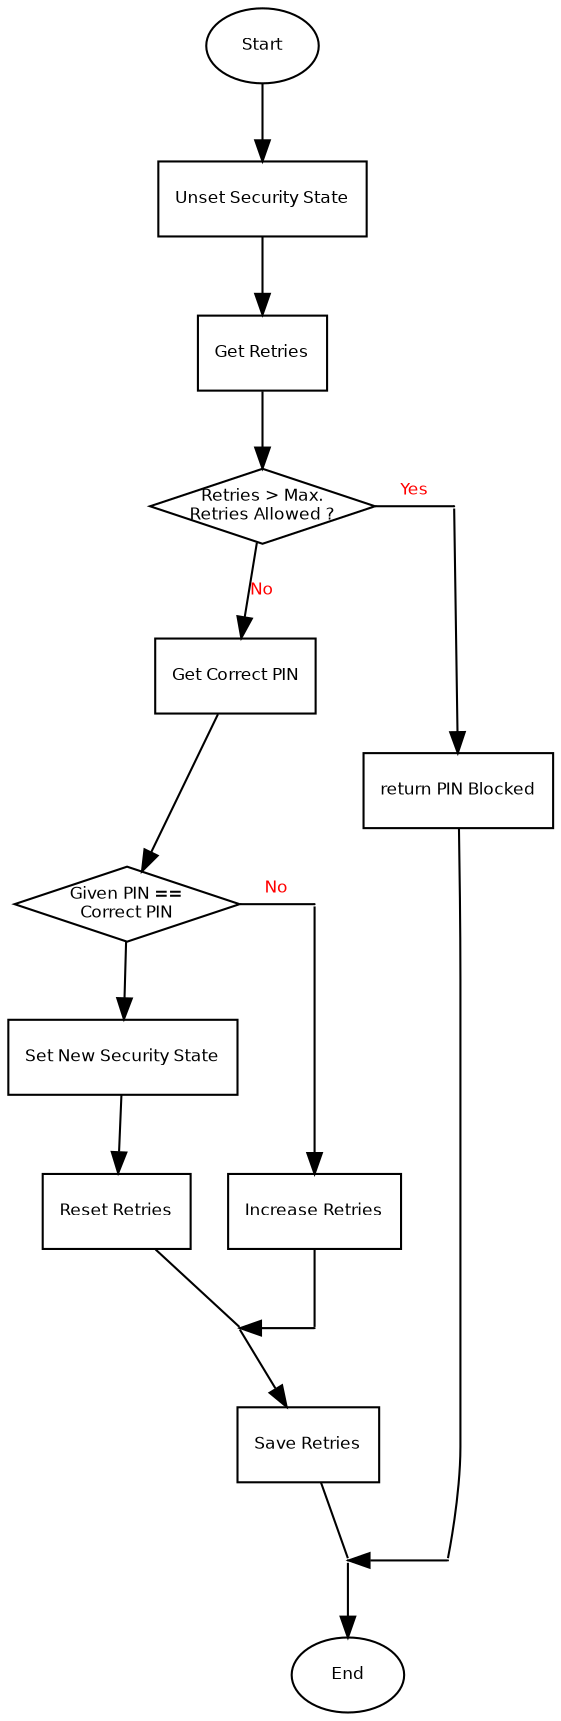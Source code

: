 digraph Flow_Verify {
 
 node [
         fontname = "Bitstream Vera Sans"
         fontsize = 8
         shape = "record"
     ]

 edge [
         fontname = "Bitstream Vera Sans"
         fontsize = 8
         fontcolor = "Red"
     ]

// all blocks
start [label="Start", shape="oval"];
unset [label="Unset Security State"]
get_retries [label="Get Retries"]
check_retries [label="Retries > Max.\nRetries Allowed ?", shape="diamond", fixedsize=true, width=1.5]
get_pin [label="Get Correct PIN"]
check_pin [label="Given PIN ==\nCorrect PIN", shape="diamond", fixedsize=true, width=1.5]
{
rank=same;
inc_retries [label="Increase Retries"];
reset_retries [label="Reset Retries"];
}
save_retries [label="Save Retries"]
set [label="Set New Security State"]
blocked [label="return PIN Blocked"]
end [label="End", shape="oval"];

d1 [width=0, shape="point", label="."];
d2 [width=0, shape="point", label="."];
d3 [width=0, shape="point", label="."];
d4 [width=0, shape="point", label="."];
d5 [width=0, shape="point", label="."];
d6 [width=0, shape="point", label="."];

// relations
start -> unset
unset -> get_retries
get_retries -> check_retries
{rank=same; check_retries -> d1 [label="Yes", arrowhead=none];}
d1 -> blocked;
blocked -> d2 [arrowhead=none];
check_retries -> get_pin [label="No"]
get_pin -> check_pin
{rank=same; check_pin -> d3 [label="No", arrowhead=none]}
d3 -> inc_retries
inc_retries -> d4 [arrowhead=none]
check_pin -> set
set -> reset_retries
reset_retries -> d5 [arrowhead=none]
{rank=same; d5 -> d4 [dir=back]}
d5 -> save_retries
save_retries -> d6 [arrowhead=none]
{rank=same; d6 -> d2 [dir=back]}
d6 -> end

}
